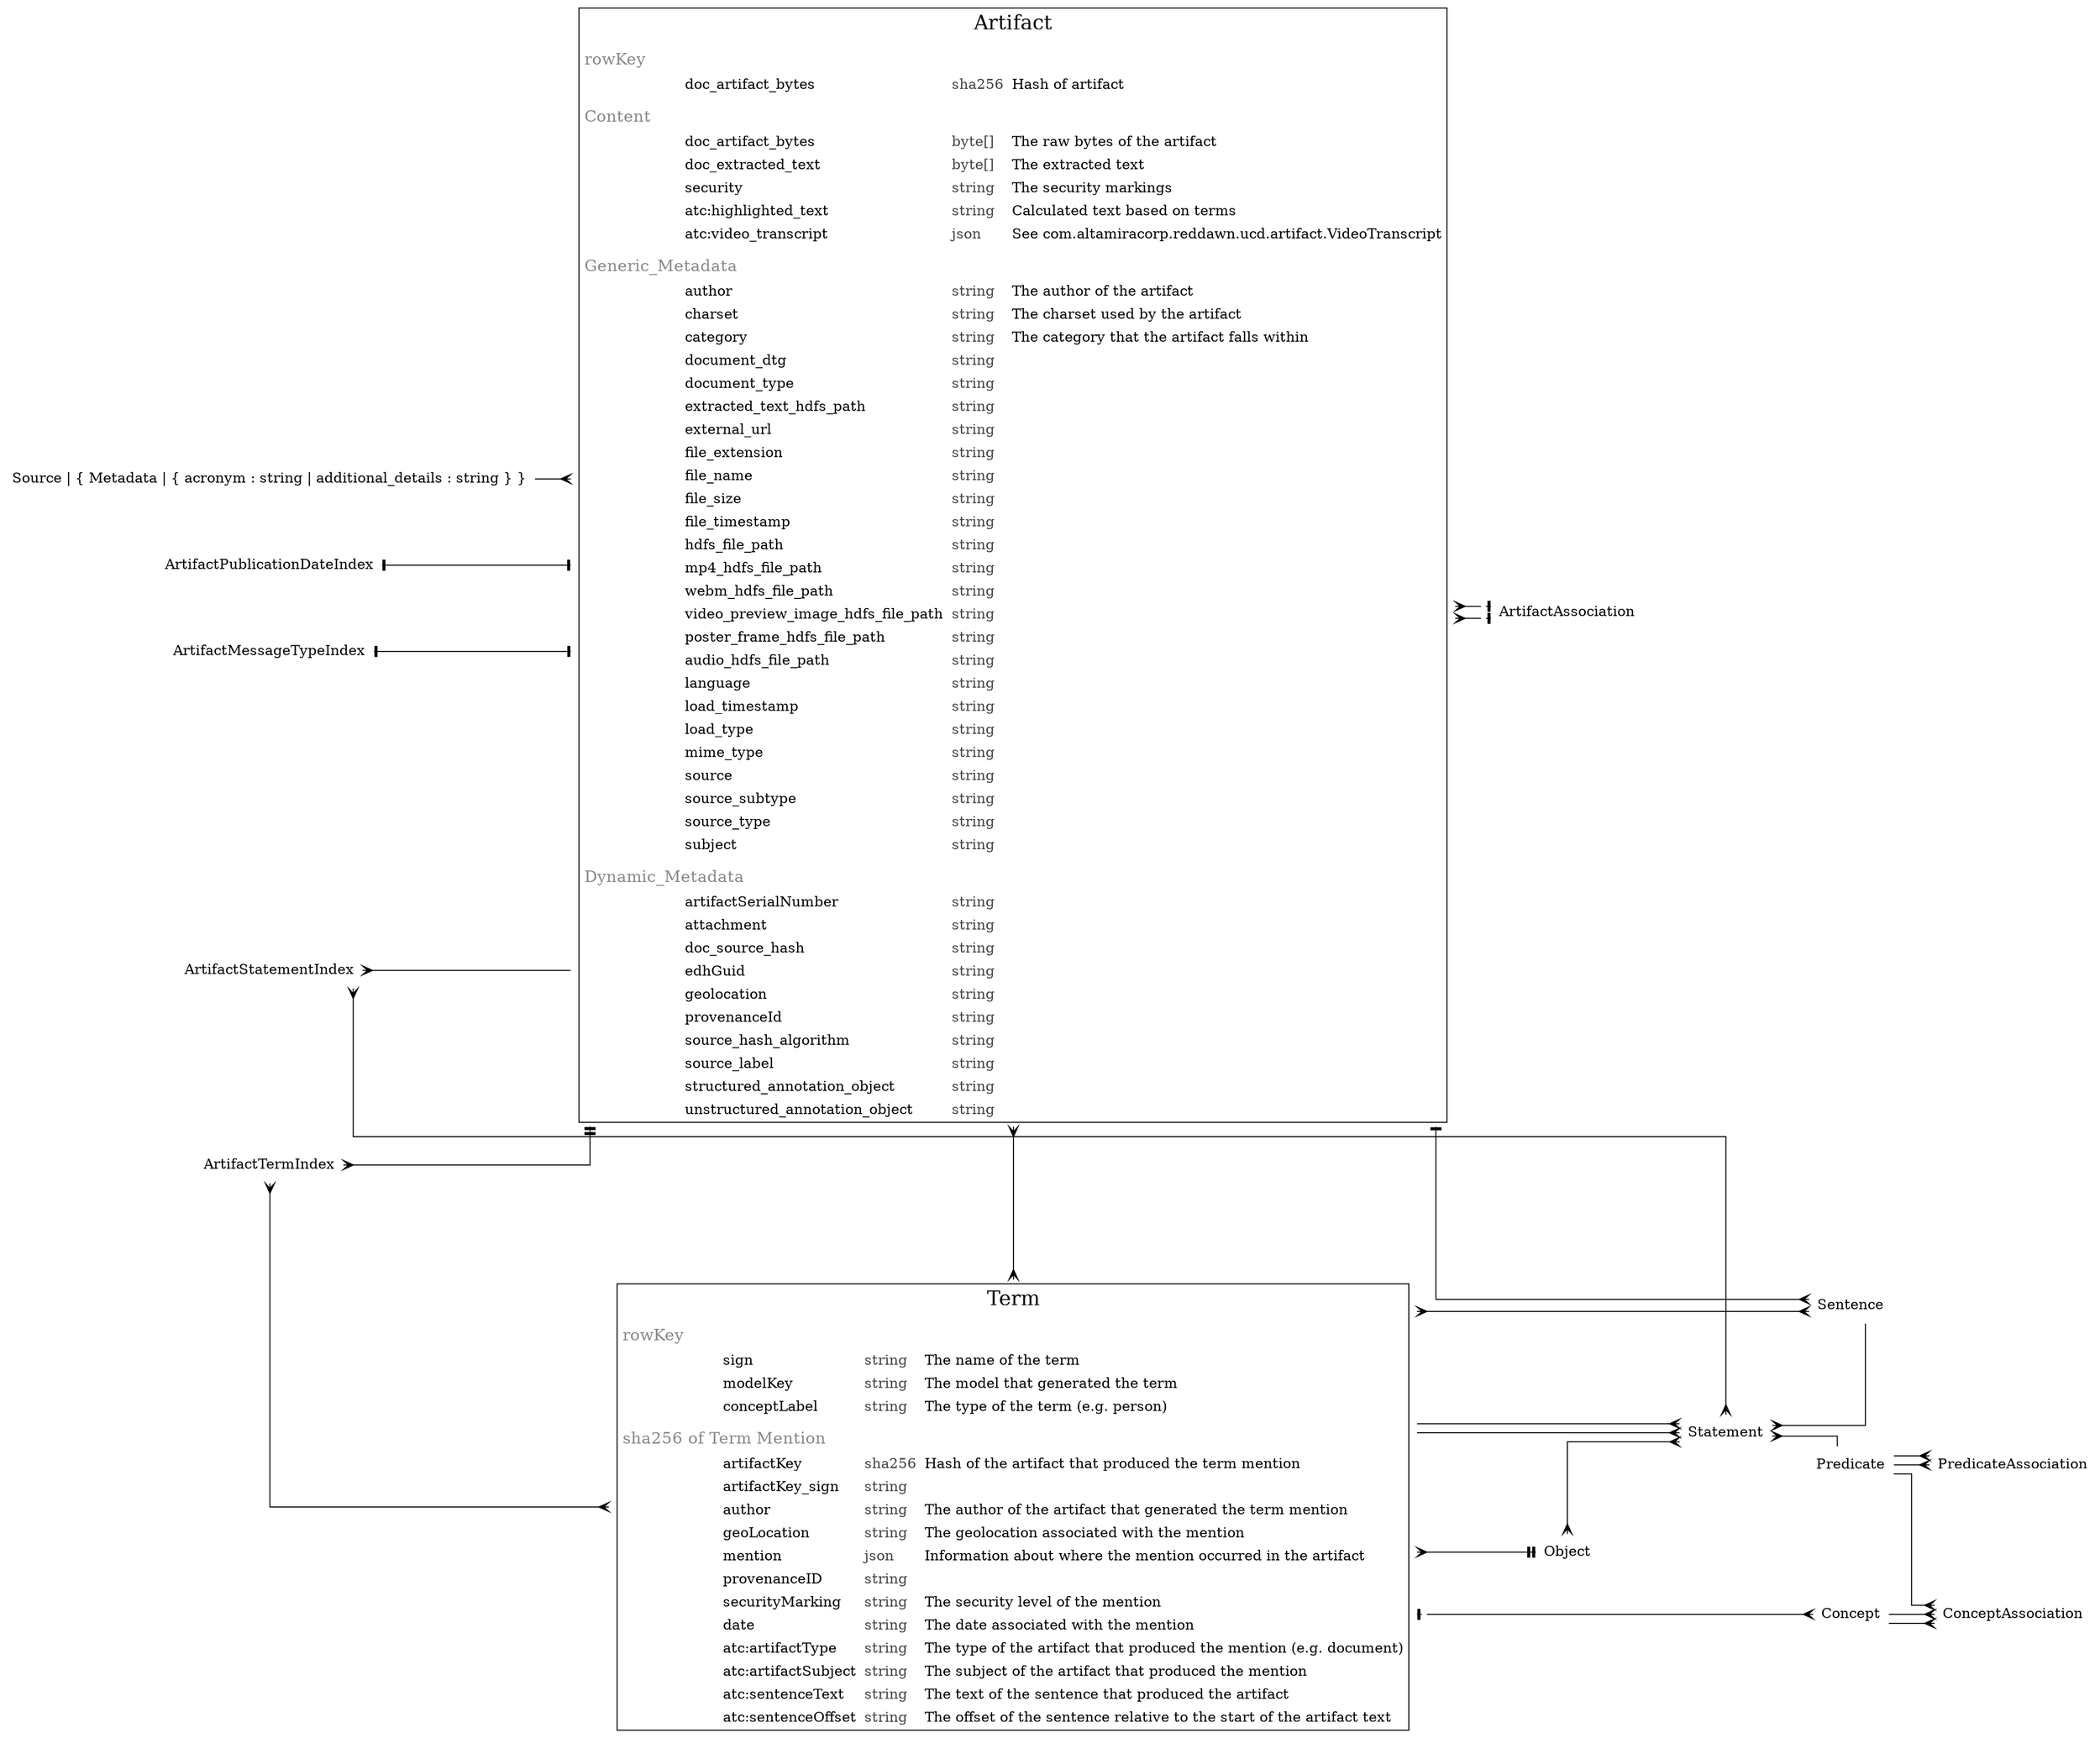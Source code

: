 digraph models_diagram {
  graph [splines=ortho, nodesep=0.7]
  node [shape=plaintext]
  rankdir = LR

  "Artifact" [label=<<table border="1" cellborder="0" cellspacing="0" cellpadding="4"><tr><td colspan="4" align="CENTER"><font point-size="20">Artifact</font></td></tr><tr><td colspan="4"><table height="0" border="0" bgcolor="#333333" cellborder="0" cellspacing="0" cellpadding="0"><tr><td></td></tr></table></td></tr><tr><td colspan="4" color="GREY" align="LEFT"><font color="#888888" point-size="16">rowKey</font></td></tr><tr><td align="LEFT" width="100"></td><td align="LEFT">doc_artifact_bytes</td><td align="LEFT"><font color="#444444">sha256</font></td><td align="LEFT">Hash of artifact</td></tr><tr><td colspan="4"><table height="0" border="0" bgcolor="#333333" cellborder="0" cellspacing="0" cellpadding="0"><tr><td></td></tr></table></td></tr><tr><td colspan="4" color="GREY" align="LEFT"><font color="#888888" point-size="16">Content</font></td></tr><tr><td align="LEFT" width="100"></td><td align="LEFT">doc_artifact_bytes</td><td align="LEFT"><font color="#444444">byte[]</font></td><td align="LEFT">The raw bytes of the artifact</td></tr><tr><td align="LEFT" width="100"></td><td align="LEFT">doc_extracted_text</td><td align="LEFT"><font color="#444444">byte[]</font></td><td align="LEFT">The extracted text</td></tr><tr><td align="LEFT" width="100"></td><td align="LEFT">security</td><td align="LEFT"><font color="#444444">string</font></td><td align="LEFT">The security markings</td></tr><tr><td align="LEFT" width="100"></td><td align="LEFT">atc:highlighted_text</td><td align="LEFT"><font color="#444444">string</font></td><td align="LEFT">Calculated text based on terms</td></tr><tr><td align="LEFT" width="100"></td><td align="LEFT">atc:video_transcript</td><td align="LEFT"><font color="#444444">json</font></td><td align="LEFT">See com.altamiracorp.reddawn.ucd.artifact.VideoTranscript</td></tr><tr><td colspan="4"><table height="0" border="0" bgcolor="#333333" cellborder="0" cellspacing="0" cellpadding="0"><tr><td></td></tr></table></td></tr><tr><td colspan="4" color="GREY" align="LEFT"><font color="#888888" point-size="16">Generic_Metadata</font></td></tr><tr><td align="LEFT" width="100"></td><td align="LEFT">author</td><td align="LEFT"><font color="#444444">string</font></td><td align="LEFT">The author of the artifact</td></tr><tr><td align="LEFT" width="100"></td><td align="LEFT">charset</td><td align="LEFT"><font color="#444444">string</font></td><td align="LEFT">The charset used by the artifact</td></tr><tr><td align="LEFT" width="100"></td><td align="LEFT">category</td><td align="LEFT"><font color="#444444">string</font></td><td align="LEFT">The category that the artifact falls within</td></tr><tr><td align="LEFT" width="100"></td><td align="LEFT">document_dtg</td><td align="LEFT"><font color="#444444">string</font></td><td align="LEFT"></td></tr><tr><td align="LEFT" width="100"></td><td align="LEFT">document_type</td><td align="LEFT"><font color="#444444">string</font></td><td align="LEFT"></td></tr><tr><td align="LEFT" width="100"></td><td align="LEFT">extracted_text_hdfs_path</td><td align="LEFT"><font color="#444444">string</font></td><td align="LEFT"></td></tr><tr><td align="LEFT" width="100"></td><td align="LEFT">external_url</td><td align="LEFT"><font color="#444444">string</font></td><td align="LEFT"></td></tr><tr><td align="LEFT" width="100"></td><td align="LEFT">file_extension</td><td align="LEFT"><font color="#444444">string</font></td><td align="LEFT"></td></tr><tr><td align="LEFT" width="100"></td><td align="LEFT">file_name</td><td align="LEFT"><font color="#444444">string</font></td><td align="LEFT"></td></tr><tr><td align="LEFT" width="100"></td><td align="LEFT">file_size</td><td align="LEFT"><font color="#444444">string</font></td><td align="LEFT"></td></tr><tr><td align="LEFT" width="100"></td><td align="LEFT">file_timestamp</td><td align="LEFT"><font color="#444444">string</font></td><td align="LEFT"></td></tr><tr><td align="LEFT" width="100"></td><td align="LEFT">hdfs_file_path</td><td align="LEFT"><font color="#444444">string</font></td><td align="LEFT"></td></tr><tr><td align="LEFT" width="100"></td><td align="LEFT">mp4_hdfs_file_path</td><td align="LEFT"><font color="#444444">string</font></td><td align="LEFT"></td></tr><tr><td align="LEFT" width="100"></td><td align="LEFT">webm_hdfs_file_path</td><td align="LEFT"><font color="#444444">string</font></td><td align="LEFT"></td></tr><tr><td align="LEFT" width="100"></td><td align="LEFT">video_preview_image_hdfs_file_path</td><td align="LEFT"><font color="#444444">string</font></td><td align="LEFT"></td></tr><tr><td align="LEFT" width="100"></td><td align="LEFT">poster_frame_hdfs_file_path</td><td align="LEFT"><font color="#444444">string</font></td><td align="LEFT"></td></tr><tr><td align="LEFT" width="100"></td><td align="LEFT">audio_hdfs_file_path</td><td align="LEFT"><font color="#444444">string</font></td><td align="LEFT"></td></tr><tr><td align="LEFT" width="100"></td><td align="LEFT">language</td><td align="LEFT"><font color="#444444">string</font></td><td align="LEFT"></td></tr><tr><td align="LEFT" width="100"></td><td align="LEFT">load_timestamp</td><td align="LEFT"><font color="#444444">string</font></td><td align="LEFT"></td></tr><tr><td align="LEFT" width="100"></td><td align="LEFT">load_type</td><td align="LEFT"><font color="#444444">string</font></td><td align="LEFT"></td></tr><tr><td align="LEFT" width="100"></td><td align="LEFT">mime_type</td><td align="LEFT"><font color="#444444">string</font></td><td align="LEFT"></td></tr><tr><td align="LEFT" width="100"></td><td align="LEFT">source</td><td align="LEFT"><font color="#444444">string</font></td><td align="LEFT"></td></tr><tr><td align="LEFT" width="100"></td><td align="LEFT">source_subtype</td><td align="LEFT"><font color="#444444">string</font></td><td align="LEFT"></td></tr><tr><td align="LEFT" width="100"></td><td align="LEFT">source_type</td><td align="LEFT"><font color="#444444">string</font></td><td align="LEFT"></td></tr><tr><td align="LEFT" width="100"></td><td align="LEFT">subject</td><td align="LEFT"><font color="#444444">string</font></td><td align="LEFT"></td></tr><tr><td colspan="4"><table height="0" border="0" bgcolor="#333333" cellborder="0" cellspacing="0" cellpadding="0"><tr><td></td></tr></table></td></tr><tr><td colspan="4" color="GREY" align="LEFT"><font color="#888888" point-size="16">Dynamic_Metadata</font></td></tr><tr><td align="LEFT" width="100"></td><td align="LEFT">artifactSerialNumber</td><td align="LEFT"><font color="#444444">string</font></td><td align="LEFT"></td></tr><tr><td align="LEFT" width="100"></td><td align="LEFT">attachment</td><td align="LEFT"><font color="#444444">string</font></td><td align="LEFT"></td></tr><tr><td align="LEFT" width="100"></td><td align="LEFT">doc_source_hash</td><td align="LEFT"><font color="#444444">string</font></td><td align="LEFT"></td></tr><tr><td align="LEFT" width="100"></td><td align="LEFT">edhGuid</td><td align="LEFT"><font color="#444444">string</font></td><td align="LEFT"></td></tr><tr><td align="LEFT" width="100"></td><td align="LEFT">geolocation</td><td align="LEFT"><font color="#444444">string</font></td><td align="LEFT"></td></tr><tr><td align="LEFT" width="100"></td><td align="LEFT">provenanceId</td><td align="LEFT"><font color="#444444">string</font></td><td align="LEFT"></td></tr><tr><td align="LEFT" width="100"></td><td align="LEFT">source_hash_algorithm</td><td align="LEFT"><font color="#444444">string</font></td><td align="LEFT"></td></tr><tr><td align="LEFT" width="100"></td><td align="LEFT">source_label</td><td align="LEFT"><font color="#444444">string</font></td><td align="LEFT"></td></tr><tr><td align="LEFT" width="100"></td><td align="LEFT">structured_annotation_object</td><td align="LEFT"><font color="#444444">string</font></td><td align="LEFT"></td></tr><tr><td align="LEFT" width="100"></td><td align="LEFT">unstructured_annotation_object</td><td align="LEFT"><font color="#444444">string</font></td><td align="LEFT"></td></tr></table>>];
"Term" [label=<<table border="1" cellborder="0" cellspacing="0" cellpadding="4"><tr><td colspan="4" align="CENTER"><font point-size="20">Term</font></td></tr><tr><td colspan="4"><table height="0" border="0" bgcolor="#333333" cellborder="0" cellspacing="0" cellpadding="0"><tr><td></td></tr></table></td></tr><tr><td colspan="4" color="GREY" align="LEFT"><font color="#888888" point-size="16">rowKey</font></td></tr><tr><td align="LEFT" width="100"></td><td align="LEFT">sign</td><td align="LEFT"><font color="#444444">string</font></td><td align="LEFT">The name of the term</td></tr><tr><td align="LEFT" width="100"></td><td align="LEFT">modelKey</td><td align="LEFT"><font color="#444444">string</font></td><td align="LEFT">The model that generated the term</td></tr><tr><td align="LEFT" width="100"></td><td align="LEFT">conceptLabel</td><td align="LEFT"><font color="#444444">string</font></td><td align="LEFT">The type of the term (e.g. person)</td></tr><tr><td colspan="4"><table height="0" border="0" bgcolor="#333333" cellborder="0" cellspacing="0" cellpadding="0"><tr><td></td></tr></table></td></tr><tr><td colspan="4" color="GREY" align="LEFT"><font color="#888888" point-size="16">sha256 of Term Mention</font></td></tr><tr><td align="LEFT" width="100"></td><td align="LEFT">artifactKey</td><td align="LEFT"><font color="#444444">sha256</font></td><td align="LEFT">Hash of the artifact that produced the term mention</td></tr><tr><td align="LEFT" width="100"></td><td align="LEFT">artifactKey_sign</td><td align="LEFT"><font color="#444444">string</font></td><td align="LEFT"></td></tr><tr><td align="LEFT" width="100"></td><td align="LEFT">author</td><td align="LEFT"><font color="#444444">string</font></td><td align="LEFT">The author of the artifact that generated the term mention</td></tr><tr><td align="LEFT" width="100"></td><td align="LEFT">geoLocation</td><td align="LEFT"><font color="#444444">string</font></td><td align="LEFT">The geolocation associated with the mention</td></tr><tr><td align="LEFT" width="100"></td><td align="LEFT">mention</td><td align="LEFT"><font color="#444444">json</font></td><td align="LEFT">Information about where the mention occurred in the artifact</td></tr><tr><td align="LEFT" width="100"></td><td align="LEFT">provenanceID</td><td align="LEFT"><font color="#444444">string</font></td><td align="LEFT"></td></tr><tr><td align="LEFT" width="100"></td><td align="LEFT">securityMarking</td><td align="LEFT"><font color="#444444">string</font></td><td align="LEFT">The security level of the mention</td></tr><tr><td align="LEFT" width="100"></td><td align="LEFT">date</td><td align="LEFT"><font color="#444444">string</font></td><td align="LEFT">The date associated with the mention</td></tr><tr><td align="LEFT" width="100"></td><td align="LEFT">atc:artifactType</td><td align="LEFT"><font color="#444444">string</font></td><td align="LEFT">The type of the artifact that produced the mention (e.g. document)</td></tr><tr><td align="LEFT" width="100"></td><td align="LEFT">atc:artifactSubject</td><td align="LEFT"><font color="#444444">string</font></td><td align="LEFT">The subject of the artifact that produced the mention</td></tr><tr><td align="LEFT" width="100"></td><td align="LEFT">atc:sentenceText</td><td align="LEFT"><font color="#444444">string</font></td><td align="LEFT">The text of the sentence that produced the artifact</td></tr><tr><td align="LEFT" width="100"></td><td align="LEFT">atc:sentenceOffset</td><td align="LEFT"><font color="#444444">string</font></td><td align="LEFT">The offset of the sentence relative to the start of the artifact text</td></tr></table>>];


  "Source" [label="Source | { Metadata | { acronym : string | additional_details : string } }"];
  "ArtifactAssociation"
  "Sentence"
  "ArtifactStatementIndex"
  "Concept"
  "Statement"
  "ConceptAssociation"
  "ArtifactTermIndex"
  "Predicate"
  "PredicateAssociation"
  "Object"
  "ArtifactPublicationDateIndex"
  "ArtifactMessageTypeIndex"

  "Term" -> "Statement" [arrowtail=none, arrowhead=crow, dir=both]
  "Term" -> "Statement" [arrowtail=none, arrowhead=crow, dir=both]
  "Term" -> "Object" [arrowtail=teetee, arrowhead=crow, dir=both]
  "Object" -> "Statement" [arrowtail=crow, arrowhead=crow, dir=both]
  "Statement" -> "Predicate" [arrowtail=crow, arrowhead=none, dir=both]
  "Statement" -> "Sentence" [arrowtail=crow, arrowhead=none, dir=both]
  "Predicate" -> "PredicateAssociation" [arrowtail=none, arrowhead=crow, dir=both]
  "Predicate" -> "PredicateAssociation" [arrowtail=none, arrowhead=crow, dir=both]
  "Predicate" -> "ConceptAssociation" [arrowtail=none, arrowhead=crow, dir=both]
  "Concept" -> "ConceptAssociation" [arrowtail=none, arrowhead=crow, dir=both]
  "Concept" -> "ConceptAssociation" [arrowtail=none, arrowhead=crow, dir=both]
  "ArtifactTermIndex" -> "Artifact" [arrowtail=crow, arrowhead=teetee, dir=both]
  "ArtifactTermIndex" -> "Term" [arrowtail=crow, arrowhead=crow, dir=both]
  { rank=same; "Artifact" -> "Term" [arrowtail=crow, arrowhead=crow, dir=both]}
  "Term" -> "Concept" [arrowtail=crow, arrowhead=tee, dir=both]
  "ArtifactStatementIndex" -> "Statement" [arrowtail=crow, arrowhead=crow, dir=both]
  "ArtifactStatementIndex" -> "Artifact" [arrowtail=crow, arrowhead=none, dir=both]
  "Sentence" -> "Term" [arrowtail=crow, arrowhead=crow, dir=both]
  "Artifact" -> "Sentence" [arrowtail=tee, arrowhead=crow, dir=both]
  "Artifact" -> "ArtifactAssociation" [arrowtail=tee, arrowhead=crow, dir=both]
  "Artifact" -> "ArtifactAssociation" [arrowtail=tee, arrowhead=crow, dir=both]
  "Source" -> "Artifact" [arrowtail=none, arrowhead=crow, dir=both]
  "ArtifactPublicationDateIndex" -> "Artifact" [arrowtail=tee, arrowhead=tee, dir=both]
  "ArtifactMessageTypeIndex" -> "Artifact" [arrowtail=tee, arrowhead=tee, dir=both]
}
